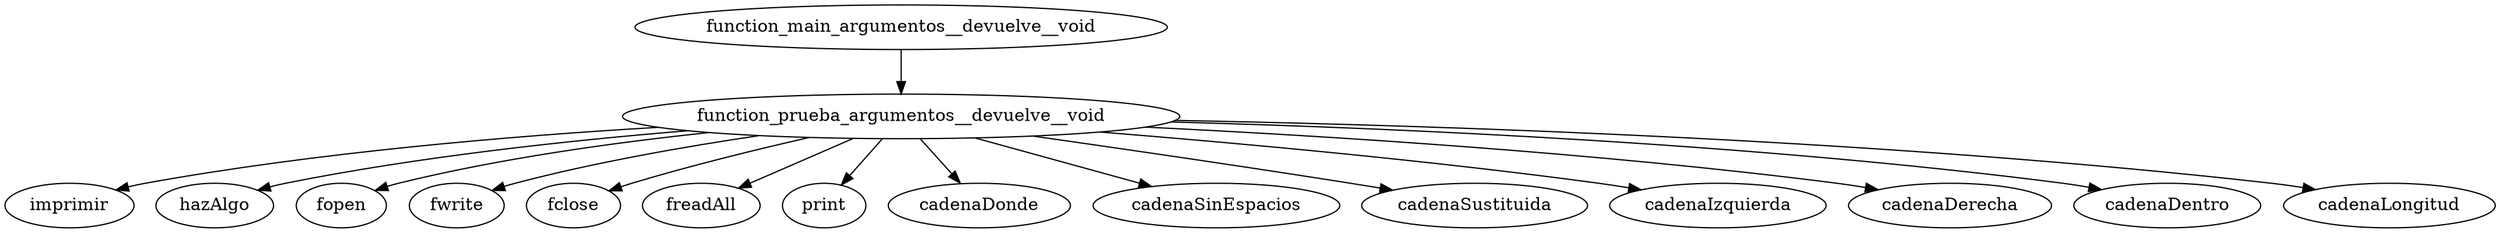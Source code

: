 digraph main{

function_main_argumentos__devuelve__void->function_prueba_argumentos__devuelve__void->imprimir
function_prueba_argumentos__devuelve__void->hazAlgo
function_prueba_argumentos__devuelve__void->fopen
function_prueba_argumentos__devuelve__void->fwrite
function_prueba_argumentos__devuelve__void->fclose
function_prueba_argumentos__devuelve__void->freadAll
function_prueba_argumentos__devuelve__void->print
function_prueba_argumentos__devuelve__void->cadenaDonde
function_prueba_argumentos__devuelve__void->cadenaSinEspacios
function_prueba_argumentos__devuelve__void->cadenaSustituida
function_prueba_argumentos__devuelve__void->cadenaIzquierda
function_prueba_argumentos__devuelve__void->cadenaDerecha
function_prueba_argumentos__devuelve__void->cadenaDentro
function_prueba_argumentos__devuelve__void->cadenaLongitud

}